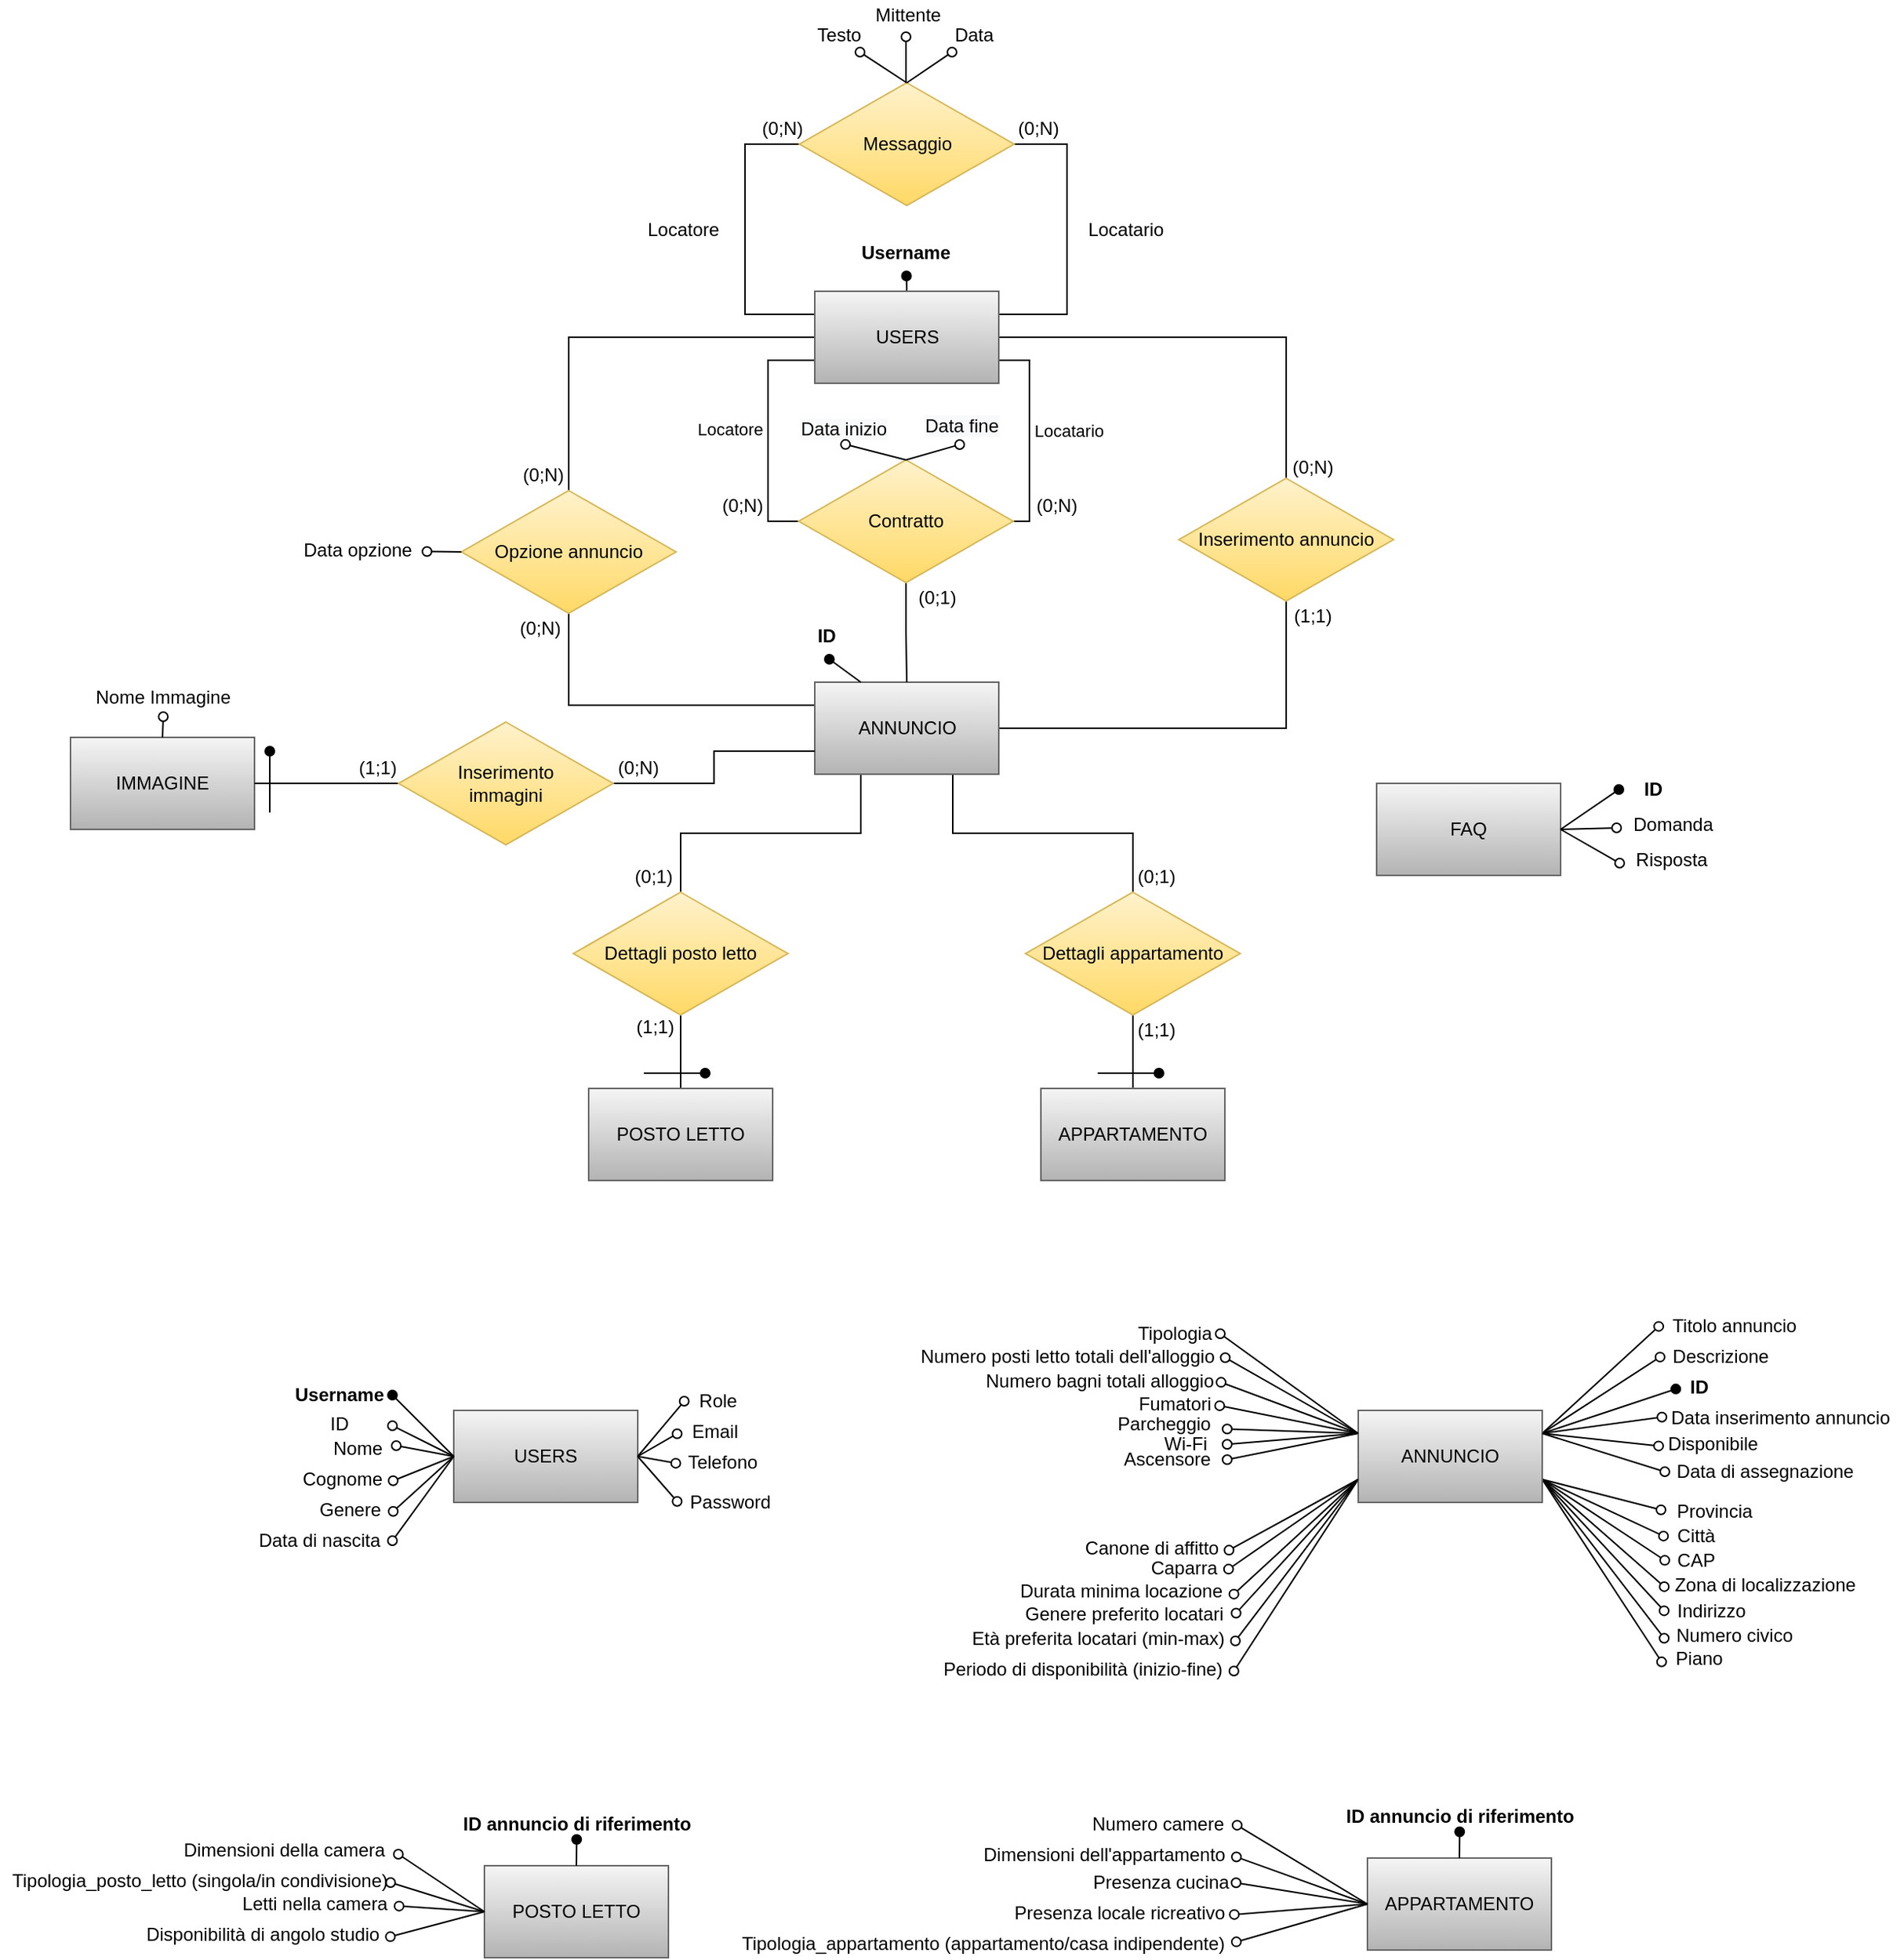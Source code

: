 <mxfile version="18.1.3" type="device"><diagram id="O3zKpDQ2nNEQrpeJruWH" name="Pagina-1"><mxGraphModel dx="5020" dy="1087" grid="1" gridSize="10" guides="1" tooltips="1" connect="1" arrows="1" fold="1" page="1" pageScale="1" pageWidth="3300" pageHeight="4681" math="0" shadow="0"><root><mxCell id="0"/><mxCell id="1" parent="0"/><mxCell id="C7hE1TcIRQqq_KR0mx07-32" style="edgeStyle=orthogonalEdgeStyle;rounded=0;orthogonalLoop=1;jettySize=auto;html=1;entryX=0.5;entryY=0;entryDx=0;entryDy=0;endArrow=none;endFill=0;exitX=0;exitY=0.5;exitDx=0;exitDy=0;" parent="1" source="gT-5u3_eLqpOGsdre49_-2" target="C7hE1TcIRQqq_KR0mx07-29" edge="1"><mxGeometry relative="1" as="geometry"><mxPoint x="-1300" y="654" as="sourcePoint"/></mxGeometry></mxCell><mxCell id="C7hE1TcIRQqq_KR0mx07-3" value="" style="endArrow=oval;html=1;rounded=0;exitX=0.5;exitY=0;exitDx=0;exitDy=0;endFill=1;" parent="1" source="gT-5u3_eLqpOGsdre49_-2" target="C7hE1TcIRQqq_KR0mx07-4" edge="1"><mxGeometry width="50" height="50" relative="1" as="geometry"><mxPoint x="-975" y="439" as="sourcePoint"/><mxPoint x="-1005" y="435" as="targetPoint"/></mxGeometry></mxCell><mxCell id="C7hE1TcIRQqq_KR0mx07-4" value="Username" style="text;html=1;strokeColor=none;fillColor=none;align=center;verticalAlign=middle;whiteSpace=wrap;rounded=0;fontStyle=1" parent="1" vertex="1"><mxGeometry x="-1075" y="420" width="60" height="30" as="geometry"/></mxCell><mxCell id="0qXozeDiy7yDxmNitYIF-8" value="" style="edgeStyle=orthogonalEdgeStyle;rounded=0;orthogonalLoop=1;jettySize=auto;html=1;endArrow=none;endFill=0;" parent="1" source="C7hE1TcIRQqq_KR0mx07-8" target="0qXozeDiy7yDxmNitYIF-3" edge="1"><mxGeometry relative="1" as="geometry"/></mxCell><mxCell id="C7hE1TcIRQqq_KR0mx07-8" value="APPARTAMENTO" style="rounded=0;whiteSpace=wrap;html=1;fillColor=#f5f5f5;gradientColor=#b3b3b3;strokeColor=#666666;" parent="1" vertex="1"><mxGeometry x="-957" y="980" width="120" height="60" as="geometry"/></mxCell><mxCell id="C7hE1TcIRQqq_KR0mx07-41" style="edgeStyle=orthogonalEdgeStyle;rounded=0;orthogonalLoop=1;jettySize=auto;html=1;entryX=0.5;entryY=1;entryDx=0;entryDy=0;endArrow=none;endFill=0;" parent="1" source="C7hE1TcIRQqq_KR0mx07-9" target="C7hE1TcIRQqq_KR0mx07-39" edge="1"><mxGeometry relative="1" as="geometry"/></mxCell><mxCell id="C7hE1TcIRQqq_KR0mx07-56" style="edgeStyle=orthogonalEdgeStyle;rounded=0;orthogonalLoop=1;jettySize=auto;html=1;entryX=0.5;entryY=1;entryDx=0;entryDy=0;endArrow=none;endFill=0;exitX=0;exitY=0.25;exitDx=0;exitDy=0;" parent="1" source="C7hE1TcIRQqq_KR0mx07-9" target="C7hE1TcIRQqq_KR0mx07-29" edge="1"><mxGeometry relative="1" as="geometry"><Array as="points"><mxPoint x="-1265" y="730"/></Array></mxGeometry></mxCell><mxCell id="0qXozeDiy7yDxmNitYIF-5" style="edgeStyle=orthogonalEdgeStyle;rounded=0;orthogonalLoop=1;jettySize=auto;html=1;exitX=0.25;exitY=1;exitDx=0;exitDy=0;endArrow=none;endFill=0;" parent="1" source="C7hE1TcIRQqq_KR0mx07-9" target="0qXozeDiy7yDxmNitYIF-4" edge="1"><mxGeometry relative="1" as="geometry"/></mxCell><mxCell id="0qXozeDiy7yDxmNitYIF-6" style="edgeStyle=orthogonalEdgeStyle;rounded=0;orthogonalLoop=1;jettySize=auto;html=1;exitX=0.75;exitY=1;exitDx=0;exitDy=0;entryX=0.5;entryY=0;entryDx=0;entryDy=0;endArrow=none;endFill=0;" parent="1" source="C7hE1TcIRQqq_KR0mx07-9" target="0qXozeDiy7yDxmNitYIF-3" edge="1"><mxGeometry relative="1" as="geometry"/></mxCell><mxCell id="C7hE1TcIRQqq_KR0mx07-9" value="ANNUNCIO" style="rounded=0;whiteSpace=wrap;html=1;fillColor=#f5f5f5;gradientColor=#b3b3b3;strokeColor=#666666;" parent="1" vertex="1"><mxGeometry x="-1104.5" y="715" width="120" height="60" as="geometry"/></mxCell><mxCell id="C7hE1TcIRQqq_KR0mx07-11" value="FAQ" style="rounded=0;whiteSpace=wrap;html=1;fillColor=#f5f5f5;gradientColor=#b3b3b3;strokeColor=#666666;" parent="1" vertex="1"><mxGeometry x="-738" y="781" width="120" height="60" as="geometry"/></mxCell><mxCell id="C7hE1TcIRQqq_KR0mx07-29" value="Opzione annuncio" style="rhombus;whiteSpace=wrap;html=1;fillColor=#fff2cc;gradientColor=#ffd966;strokeColor=#d6b656;" parent="1" vertex="1"><mxGeometry x="-1335" y="590" width="140" height="80" as="geometry"/></mxCell><mxCell id="C7hE1TcIRQqq_KR0mx07-42" style="edgeStyle=orthogonalEdgeStyle;rounded=0;orthogonalLoop=1;jettySize=auto;html=1;entryX=1;entryY=0.5;entryDx=0;entryDy=0;endArrow=none;endFill=0;exitX=0.5;exitY=0;exitDx=0;exitDy=0;" parent="1" source="C7hE1TcIRQqq_KR0mx07-39" target="gT-5u3_eLqpOGsdre49_-2" edge="1"><mxGeometry relative="1" as="geometry"><Array as="points"><mxPoint x="-797" y="490"/></Array><mxPoint x="-740" y="654" as="targetPoint"/></mxGeometry></mxCell><mxCell id="C7hE1TcIRQqq_KR0mx07-39" value="Inserimento annuncio" style="rhombus;whiteSpace=wrap;html=1;fillColor=#fff2cc;gradientColor=#ffd966;strokeColor=#d6b656;" parent="1" vertex="1"><mxGeometry x="-867" y="582" width="140" height="80" as="geometry"/></mxCell><mxCell id="C7hE1TcIRQqq_KR0mx07-54" value="(0;N)" style="text;html=1;align=center;verticalAlign=middle;resizable=0;points=[];autosize=1;strokeColor=none;fillColor=none;" parent="1" vertex="1"><mxGeometry x="-1302" y="570" width="40" height="20" as="geometry"/></mxCell><mxCell id="C7hE1TcIRQqq_KR0mx07-59" value="(0;N)" style="text;html=1;align=center;verticalAlign=middle;resizable=0;points=[];autosize=1;strokeColor=none;fillColor=none;" parent="1" vertex="1"><mxGeometry x="-1304" y="670" width="40" height="20" as="geometry"/></mxCell><mxCell id="C7hE1TcIRQqq_KR0mx07-61" value="(1;1)" style="text;html=1;align=center;verticalAlign=middle;resizable=0;points=[];autosize=1;strokeColor=none;fillColor=none;" parent="1" vertex="1"><mxGeometry x="-800" y="662" width="40" height="20" as="geometry"/></mxCell><mxCell id="C7hE1TcIRQqq_KR0mx07-62" value="(0;N)" style="text;html=1;align=center;verticalAlign=middle;resizable=0;points=[];autosize=1;strokeColor=none;fillColor=none;" parent="1" vertex="1"><mxGeometry x="-800" y="565" width="40" height="20" as="geometry"/></mxCell><mxCell id="C7hE1TcIRQqq_KR0mx07-64" value="USERS" style="rounded=0;whiteSpace=wrap;html=1;fillColor=#f5f5f5;gradientColor=#b3b3b3;strokeColor=#666666;" parent="1" vertex="1"><mxGeometry x="-1340" y="1190" width="120" height="60" as="geometry"/></mxCell><mxCell id="C7hE1TcIRQqq_KR0mx07-65" value="Username" style="text;html=1;align=center;verticalAlign=middle;resizable=0;points=[];autosize=1;strokeColor=none;fillColor=none;fontStyle=1" parent="1" vertex="1"><mxGeometry x="-1450.5" y="1170" width="70" height="20" as="geometry"/></mxCell><mxCell id="C7hE1TcIRQqq_KR0mx07-66" value="Nome" style="text;html=1;align=center;verticalAlign=middle;resizable=0;points=[];autosize=1;strokeColor=none;fillColor=none;" parent="1" vertex="1"><mxGeometry x="-1428" y="1205" width="50" height="20" as="geometry"/></mxCell><mxCell id="C7hE1TcIRQqq_KR0mx07-67" value="Cognome" style="text;html=1;align=center;verticalAlign=middle;resizable=0;points=[];autosize=1;strokeColor=none;fillColor=none;" parent="1" vertex="1"><mxGeometry x="-1448" y="1225" width="70" height="20" as="geometry"/></mxCell><mxCell id="C7hE1TcIRQqq_KR0mx07-68" value="Data di nascita" style="text;html=1;align=center;verticalAlign=middle;resizable=0;points=[];autosize=1;strokeColor=none;fillColor=none;" parent="1" vertex="1"><mxGeometry x="-1478" y="1265" width="100" height="20" as="geometry"/></mxCell><mxCell id="C7hE1TcIRQqq_KR0mx07-69" value="Genere" style="text;html=1;align=center;verticalAlign=middle;resizable=0;points=[];autosize=1;strokeColor=none;fillColor=none;" parent="1" vertex="1"><mxGeometry x="-1438" y="1245" width="60" height="20" as="geometry"/></mxCell><mxCell id="C7hE1TcIRQqq_KR0mx07-70" value="Email" style="text;html=1;align=center;verticalAlign=middle;resizable=0;points=[];autosize=1;strokeColor=none;fillColor=none;" parent="1" vertex="1"><mxGeometry x="-1195" y="1194" width="50" height="20" as="geometry"/></mxCell><mxCell id="C7hE1TcIRQqq_KR0mx07-71" value="Telefono" style="text;html=1;align=center;verticalAlign=middle;resizable=0;points=[];autosize=1;strokeColor=none;fillColor=none;" parent="1" vertex="1"><mxGeometry x="-1195" y="1214" width="60" height="20" as="geometry"/></mxCell><mxCell id="C7hE1TcIRQqq_KR0mx07-80" value="POSTO LETTO" style="rounded=0;whiteSpace=wrap;html=1;fillColor=#f5f5f5;gradientColor=#b3b3b3;strokeColor=#666666;" parent="1" vertex="1"><mxGeometry x="-1320" y="1487" width="120" height="60" as="geometry"/></mxCell><mxCell id="C7hE1TcIRQqq_KR0mx07-85" value="Tipologia_posto_letto&amp;nbsp;(singola/in condivisione)" style="text;html=1;align=center;verticalAlign=middle;resizable=0;points=[];autosize=1;strokeColor=none;fillColor=none;" parent="1" vertex="1"><mxGeometry x="-1636" y="1487" width="260" height="20" as="geometry"/></mxCell><mxCell id="C7hE1TcIRQqq_KR0mx07-106" value="Dimensioni della camera" style="text;html=1;align=center;verticalAlign=middle;resizable=0;points=[];autosize=1;strokeColor=none;fillColor=none;" parent="1" vertex="1"><mxGeometry x="-1526" y="1467" width="150" height="20" as="geometry"/></mxCell><mxCell id="C7hE1TcIRQqq_KR0mx07-107" value="Numero posti letto totali dell'alloggio" style="text;html=1;align=center;verticalAlign=middle;resizable=0;points=[];autosize=1;strokeColor=none;fillColor=none;" parent="1" vertex="1"><mxGeometry x="-1045.5" y="1144.5" width="210" height="20" as="geometry"/></mxCell><mxCell id="C7hE1TcIRQqq_KR0mx07-108" value="Letti nella camera" style="text;html=1;align=center;verticalAlign=middle;resizable=0;points=[];autosize=1;strokeColor=none;fillColor=none;" parent="1" vertex="1"><mxGeometry x="-1486" y="1502" width="110" height="20" as="geometry"/></mxCell><mxCell id="C7hE1TcIRQqq_KR0mx07-109" value="Disponibilità di angolo studio" style="text;html=1;align=center;verticalAlign=middle;resizable=0;points=[];autosize=1;strokeColor=none;fillColor=none;" parent="1" vertex="1"><mxGeometry x="-1550.5" y="1522" width="170" height="20" as="geometry"/></mxCell><mxCell id="C7hE1TcIRQqq_KR0mx07-112" value="APPARTAMENTO" style="rounded=0;whiteSpace=wrap;html=1;fillColor=#f5f5f5;gradientColor=#b3b3b3;strokeColor=#666666;" parent="1" vertex="1"><mxGeometry x="-744" y="1482" width="120" height="60" as="geometry"/></mxCell><mxCell id="C7hE1TcIRQqq_KR0mx07-113" value="Descrizione" style="text;html=1;align=center;verticalAlign=middle;resizable=0;points=[];autosize=1;strokeColor=none;fillColor=none;" parent="1" vertex="1"><mxGeometry x="-554" y="1144.5" width="80" height="20" as="geometry"/></mxCell><mxCell id="C7hE1TcIRQqq_KR0mx07-114" value="Titolo annuncio" style="text;html=1;align=center;verticalAlign=middle;resizable=0;points=[];autosize=1;strokeColor=none;fillColor=none;" parent="1" vertex="1"><mxGeometry x="-555" y="1124.5" width="100" height="20" as="geometry"/></mxCell><mxCell id="C7hE1TcIRQqq_KR0mx07-115" value="&lt;b&gt;ID&lt;/b&gt;" style="text;html=1;align=center;verticalAlign=middle;resizable=0;points=[];autosize=1;strokeColor=none;fillColor=none;" parent="1" vertex="1"><mxGeometry x="-543" y="1164.5" width="30" height="20" as="geometry"/></mxCell><mxCell id="C7hE1TcIRQqq_KR0mx07-118" value="Canone di affitto" style="text;html=1;align=center;verticalAlign=middle;resizable=0;points=[];autosize=1;strokeColor=none;fillColor=none;" parent="1" vertex="1"><mxGeometry x="-935.5" y="1270" width="100" height="20" as="geometry"/></mxCell><mxCell id="C7hE1TcIRQqq_KR0mx07-119" value="Periodo di disponibilità (inizio-fine)" style="text;html=1;align=center;verticalAlign=middle;resizable=0;points=[];autosize=1;strokeColor=none;fillColor=none;" parent="1" vertex="1"><mxGeometry x="-1030.5" y="1349" width="200" height="20" as="geometry"/></mxCell><mxCell id="C7hE1TcIRQqq_KR0mx07-120" value="Durata minima locazione" style="text;html=1;align=center;verticalAlign=middle;resizable=0;points=[];autosize=1;strokeColor=none;fillColor=none;" parent="1" vertex="1"><mxGeometry x="-980.5" y="1298" width="150" height="20" as="geometry"/></mxCell><mxCell id="C7hE1TcIRQqq_KR0mx07-121" value="Genere preferito locatari" style="text;html=1;align=center;verticalAlign=middle;resizable=0;points=[];autosize=1;strokeColor=none;fillColor=none;" parent="1" vertex="1"><mxGeometry x="-978.5" y="1313" width="150" height="20" as="geometry"/></mxCell><mxCell id="C7hE1TcIRQqq_KR0mx07-122" value="Età preferita locatari (min-max)" style="text;html=1;align=center;verticalAlign=middle;resizable=0;points=[];autosize=1;strokeColor=none;fillColor=none;" parent="1" vertex="1"><mxGeometry x="-1010.5" y="1329" width="180" height="20" as="geometry"/></mxCell><mxCell id="C7hE1TcIRQqq_KR0mx07-123" value="Fumatori" style="text;html=1;align=center;verticalAlign=middle;resizable=0;points=[];autosize=1;strokeColor=none;fillColor=none;" parent="1" vertex="1"><mxGeometry x="-900.5" y="1176.09" width="60" height="20" as="geometry"/></mxCell><mxCell id="C7hE1TcIRQqq_KR0mx07-125" value="Numero camere" style="text;html=1;align=center;verticalAlign=middle;resizable=0;points=[];autosize=1;strokeColor=none;fillColor=none;" parent="1" vertex="1"><mxGeometry x="-931" y="1450" width="100" height="20" as="geometry"/></mxCell><mxCell id="C7hE1TcIRQqq_KR0mx07-126" value="Piano" style="text;html=1;align=center;verticalAlign=middle;resizable=0;points=[];autosize=1;strokeColor=none;fillColor=none;" parent="1" vertex="1"><mxGeometry x="-553" y="1342" width="50" height="20" as="geometry"/></mxCell><mxCell id="C7hE1TcIRQqq_KR0mx07-127" value="Numero bagni totali alloggio" style="text;html=1;align=center;verticalAlign=middle;resizable=0;points=[];autosize=1;strokeColor=none;fillColor=none;" parent="1" vertex="1"><mxGeometry x="-999" y="1160.5" width="160" height="20" as="geometry"/></mxCell><mxCell id="C7hE1TcIRQqq_KR0mx07-128" value="Ascensore" style="text;html=1;align=center;verticalAlign=middle;resizable=0;points=[];autosize=1;strokeColor=none;fillColor=none;" parent="1" vertex="1"><mxGeometry x="-910.5" y="1211.91" width="70" height="20" as="geometry"/></mxCell><mxCell id="C7hE1TcIRQqq_KR0mx07-129" value="Data inserimento annuncio" style="text;html=1;align=center;verticalAlign=middle;resizable=0;points=[];autosize=1;strokeColor=none;fillColor=none;" parent="1" vertex="1"><mxGeometry x="-555" y="1184.5" width="160" height="20" as="geometry"/></mxCell><mxCell id="C7hE1TcIRQqq_KR0mx07-130" value="Dimensioni dell'appartamento" style="text;html=1;align=center;verticalAlign=middle;resizable=0;points=[];autosize=1;strokeColor=none;fillColor=none;" parent="1" vertex="1"><mxGeometry x="-1001" y="1470" width="170" height="20" as="geometry"/></mxCell><mxCell id="C7hE1TcIRQqq_KR0mx07-131" value="Wi-Fi" style="text;html=1;align=center;verticalAlign=middle;resizable=0;points=[];autosize=1;strokeColor=none;fillColor=none;" parent="1" vertex="1"><mxGeometry x="-883.5" y="1202.09" width="40" height="20" as="geometry"/></mxCell><mxCell id="C7hE1TcIRQqq_KR0mx07-132" value="Presenza cucina" style="text;html=1;align=center;verticalAlign=middle;resizable=0;points=[];autosize=1;strokeColor=none;fillColor=none;" parent="1" vertex="1"><mxGeometry x="-929" y="1487.5" width="100" height="20" as="geometry"/></mxCell><mxCell id="C7hE1TcIRQqq_KR0mx07-133" value="Presenza locale ricreativo" style="text;html=1;align=center;verticalAlign=middle;resizable=0;points=[];autosize=1;strokeColor=none;fillColor=none;" parent="1" vertex="1"><mxGeometry x="-981" y="1507.5" width="150" height="20" as="geometry"/></mxCell><mxCell id="C7hE1TcIRQqq_KR0mx07-134" value="Zona di localizzazione" style="text;html=1;align=center;verticalAlign=middle;resizable=0;points=[];autosize=1;strokeColor=none;fillColor=none;" parent="1" vertex="1"><mxGeometry x="-550" y="1294" width="130" height="20" as="geometry"/></mxCell><mxCell id="C7hE1TcIRQqq_KR0mx07-135" value="Città" style="text;html=1;align=center;verticalAlign=middle;resizable=0;points=[];autosize=1;strokeColor=none;fillColor=none;" parent="1" vertex="1"><mxGeometry x="-550" y="1262" width="40" height="20" as="geometry"/></mxCell><mxCell id="C7hE1TcIRQqq_KR0mx07-136" value="CAP" style="text;html=1;align=center;verticalAlign=middle;resizable=0;points=[];autosize=1;strokeColor=none;fillColor=none;" parent="1" vertex="1"><mxGeometry x="-550" y="1278" width="40" height="20" as="geometry"/></mxCell><mxCell id="C7hE1TcIRQqq_KR0mx07-137" value="Provincia" style="text;html=1;align=center;verticalAlign=middle;resizable=0;points=[];autosize=1;strokeColor=none;fillColor=none;" parent="1" vertex="1"><mxGeometry x="-553" y="1246" width="70" height="20" as="geometry"/></mxCell><mxCell id="C7hE1TcIRQqq_KR0mx07-138" value="Indirizzo" style="text;html=1;align=center;verticalAlign=middle;resizable=0;points=[];autosize=1;strokeColor=none;fillColor=none;" parent="1" vertex="1"><mxGeometry x="-550" y="1311" width="60" height="20" as="geometry"/></mxCell><mxCell id="C7hE1TcIRQqq_KR0mx07-139" value="Numero civico" style="text;html=1;align=center;verticalAlign=middle;resizable=0;points=[];autosize=1;strokeColor=none;fillColor=none;" parent="1" vertex="1"><mxGeometry x="-550" y="1327" width="90" height="20" as="geometry"/></mxCell><mxCell id="C7hE1TcIRQqq_KR0mx07-140" value="" style="endArrow=oval;html=1;rounded=0;exitX=1;exitY=0.5;exitDx=0;exitDy=0;endFill=0;entryX=-0.058;entryY=0.6;entryDx=0;entryDy=0;entryPerimeter=0;" parent="1" source="C7hE1TcIRQqq_KR0mx07-11" target="C7hE1TcIRQqq_KR0mx07-141" edge="1"><mxGeometry width="50" height="50" relative="1" as="geometry"><mxPoint x="-358" y="605" as="sourcePoint"/><mxPoint x="-578" y="821" as="targetPoint"/></mxGeometry></mxCell><mxCell id="C7hE1TcIRQqq_KR0mx07-141" value="Risposta" style="text;html=1;align=center;verticalAlign=middle;resizable=0;points=[];autosize=1;strokeColor=none;fillColor=none;" parent="1" vertex="1"><mxGeometry x="-576" y="821" width="60" height="20" as="geometry"/></mxCell><mxCell id="C7hE1TcIRQqq_KR0mx07-143" value="Domanda" style="text;html=1;align=center;verticalAlign=middle;resizable=0;points=[];autosize=1;strokeColor=none;fillColor=none;fontStyle=0" parent="1" vertex="1"><mxGeometry x="-580" y="798" width="70" height="20" as="geometry"/></mxCell><mxCell id="C7hE1TcIRQqq_KR0mx07-144" value="Tipologia_appartamento (appartamento/casa indipendente)" style="text;html=1;align=center;verticalAlign=middle;resizable=0;points=[];autosize=1;strokeColor=none;fillColor=none;" parent="1" vertex="1"><mxGeometry x="-1160.5" y="1527.5" width="330" height="20" as="geometry"/></mxCell><mxCell id="C7hE1TcIRQqq_KR0mx07-146" value="Disponibile" style="text;html=1;align=center;verticalAlign=middle;resizable=0;points=[];autosize=1;strokeColor=none;fillColor=none;" parent="1" vertex="1"><mxGeometry x="-554" y="1201.5" width="70" height="20" as="geometry"/></mxCell><mxCell id="C7hE1TcIRQqq_KR0mx07-147" value="" style="endArrow=oval;html=1;rounded=0;exitX=0;exitY=0.5;exitDx=0;exitDy=0;endFill=0;entryX=1.01;entryY=0.4;entryDx=0;entryDy=0;entryPerimeter=0;" parent="1" source="C7hE1TcIRQqq_KR0mx07-64" target="C7hE1TcIRQqq_KR0mx07-66" edge="1"><mxGeometry width="50" height="50" relative="1" as="geometry"><mxPoint x="-1540" y="820" as="sourcePoint"/><mxPoint x="-1380" y="1200" as="targetPoint"/></mxGeometry></mxCell><mxCell id="C7hE1TcIRQqq_KR0mx07-150" value="" style="endArrow=oval;html=1;rounded=0;exitX=0;exitY=0.5;exitDx=0;exitDy=0;endFill=0;entryX=0.978;entryY=0.543;entryDx=0;entryDy=0;entryPerimeter=0;" parent="1" source="C7hE1TcIRQqq_KR0mx07-64" target="C7hE1TcIRQqq_KR0mx07-67" edge="1"><mxGeometry width="50" height="50" relative="1" as="geometry"><mxPoint x="-1330" y="1230.0" as="sourcePoint"/><mxPoint x="-1370" y="1210.0" as="targetPoint"/></mxGeometry></mxCell><mxCell id="C7hE1TcIRQqq_KR0mx07-152" value="" style="endArrow=oval;html=1;rounded=0;exitX=0;exitY=0.5;exitDx=0;exitDy=0;endFill=0;entryX=0.975;entryY=0.543;entryDx=0;entryDy=0;entryPerimeter=0;" parent="1" source="C7hE1TcIRQqq_KR0mx07-64" target="C7hE1TcIRQqq_KR0mx07-69" edge="1"><mxGeometry width="50" height="50" relative="1" as="geometry"><mxPoint x="-1330" y="1230.0" as="sourcePoint"/><mxPoint x="-1369.54" y="1230.86" as="targetPoint"/></mxGeometry></mxCell><mxCell id="C7hE1TcIRQqq_KR0mx07-153" value="" style="endArrow=oval;html=1;rounded=0;endFill=0;entryX=0.98;entryY=0.5;entryDx=0;entryDy=0;entryPerimeter=0;" parent="1" target="C7hE1TcIRQqq_KR0mx07-68" edge="1"><mxGeometry width="50" height="50" relative="1" as="geometry"><mxPoint x="-1340" y="1220" as="sourcePoint"/><mxPoint x="-1369.5" y="1250.86" as="targetPoint"/></mxGeometry></mxCell><mxCell id="C7hE1TcIRQqq_KR0mx07-154" value="" style="endArrow=oval;html=1;rounded=0;exitX=1;exitY=0.5;exitDx=0;exitDy=0;endFill=0;entryX=0.014;entryY=0.561;entryDx=0;entryDy=0;entryPerimeter=0;" parent="1" source="C7hE1TcIRQqq_KR0mx07-64" target="C7hE1TcIRQqq_KR0mx07-70" edge="1"><mxGeometry width="50" height="50" relative="1" as="geometry"><mxPoint x="-1330" y="1230.0" as="sourcePoint"/><mxPoint x="-1370" y="1210.0" as="targetPoint"/></mxGeometry></mxCell><mxCell id="C7hE1TcIRQqq_KR0mx07-155" value="" style="endArrow=oval;html=1;rounded=0;exitX=1;exitY=0.5;exitDx=0;exitDy=0;endFill=0;entryX=-0.003;entryY=0.522;entryDx=0;entryDy=0;entryPerimeter=0;" parent="1" source="C7hE1TcIRQqq_KR0mx07-64" target="C7hE1TcIRQqq_KR0mx07-71" edge="1"><mxGeometry width="50" height="50" relative="1" as="geometry"><mxPoint x="-1210" y="1230.0" as="sourcePoint"/><mxPoint x="-1184.3" y="1215.22" as="targetPoint"/></mxGeometry></mxCell><mxCell id="C7hE1TcIRQqq_KR0mx07-162" value="" style="endArrow=oval;html=1;rounded=0;exitX=0;exitY=0.5;exitDx=0;exitDy=0;endFill=1;" parent="1" source="C7hE1TcIRQqq_KR0mx07-64" edge="1"><mxGeometry width="50" height="50" relative="1" as="geometry"><mxPoint x="-1222" y="850" as="sourcePoint"/><mxPoint x="-1380" y="1180" as="targetPoint"/></mxGeometry></mxCell><mxCell id="C7hE1TcIRQqq_KR0mx07-176" value="" style="endArrow=oval;html=1;rounded=0;endFill=0;exitX=0;exitY=0.5;exitDx=0;exitDy=0;entryX=0.995;entryY=0.565;entryDx=0;entryDy=0;entryPerimeter=0;" parent="1" source="C7hE1TcIRQqq_KR0mx07-80" target="C7hE1TcIRQqq_KR0mx07-109" edge="1"><mxGeometry width="50" height="50" relative="1" as="geometry"><mxPoint x="-1321.5" y="1557" as="sourcePoint"/><mxPoint x="-1371.66" y="1560.9" as="targetPoint"/></mxGeometry></mxCell><mxCell id="C7hE1TcIRQqq_KR0mx07-178" value="" style="endArrow=oval;html=1;rounded=0;endFill=0;exitX=0;exitY=0.25;exitDx=0;exitDy=0;entryX=0.994;entryY=0.556;entryDx=0;entryDy=0;entryPerimeter=0;" parent="1" source="0qXozeDiy7yDxmNitYIF-13" target="C7hE1TcIRQqq_KR0mx07-107" edge="1"><mxGeometry width="50" height="50" relative="1" as="geometry"><mxPoint x="-1330" y="1534" as="sourcePoint"/><mxPoint x="-1389.68" y="1492.72" as="targetPoint"/></mxGeometry></mxCell><mxCell id="C7hE1TcIRQqq_KR0mx07-179" value="" style="endArrow=oval;html=1;rounded=0;endFill=0;exitX=0;exitY=0.5;exitDx=0;exitDy=0;entryX=1.003;entryY=0.566;entryDx=0;entryDy=0;entryPerimeter=0;" parent="1" source="C7hE1TcIRQqq_KR0mx07-80" target="C7hE1TcIRQqq_KR0mx07-108" edge="1"><mxGeometry width="50" height="50" relative="1" as="geometry"><mxPoint x="-1310" y="1512" as="sourcePoint"/><mxPoint x="-1369.26" y="1453.12" as="targetPoint"/></mxGeometry></mxCell><mxCell id="C7hE1TcIRQqq_KR0mx07-180" value="" style="endArrow=oval;html=1;rounded=0;endFill=0;exitX=0;exitY=0.5;exitDx=0;exitDy=0;entryX=0.98;entryY=0.55;entryDx=0;entryDy=0;entryPerimeter=0;" parent="1" source="C7hE1TcIRQqq_KR0mx07-80" target="C7hE1TcIRQqq_KR0mx07-85" edge="1"><mxGeometry width="50" height="50" relative="1" as="geometry"><mxPoint x="-1310" y="1512" as="sourcePoint"/><mxPoint x="-1370.67" y="1434.32" as="targetPoint"/></mxGeometry></mxCell><mxCell id="C7hE1TcIRQqq_KR0mx07-181" value="" style="endArrow=oval;html=1;rounded=0;endFill=0;exitX=0;exitY=0.5;exitDx=0;exitDy=0;entryX=0.999;entryY=0.624;entryDx=0;entryDy=0;entryPerimeter=0;" parent="1" source="C7hE1TcIRQqq_KR0mx07-80" target="C7hE1TcIRQqq_KR0mx07-106" edge="1"><mxGeometry width="50" height="50" relative="1" as="geometry"><mxPoint x="-1310" y="1512" as="sourcePoint"/><mxPoint x="-1370" y="1418.0" as="targetPoint"/></mxGeometry></mxCell><mxCell id="C7hE1TcIRQqq_KR0mx07-183" value="Password" style="text;html=1;align=center;verticalAlign=middle;resizable=0;points=[];autosize=1;strokeColor=none;fillColor=none;" parent="1" vertex="1"><mxGeometry x="-1195" y="1240" width="70" height="20" as="geometry"/></mxCell><mxCell id="C7hE1TcIRQqq_KR0mx07-184" value="" style="endArrow=oval;html=1;rounded=0;endFill=0;entryX=0.01;entryY=0.47;entryDx=0;entryDy=0;entryPerimeter=0;" parent="1" target="C7hE1TcIRQqq_KR0mx07-183" edge="1"><mxGeometry width="50" height="50" relative="1" as="geometry"><mxPoint x="-1220" y="1220" as="sourcePoint"/><mxPoint x="-1185.18" y="1240.44" as="targetPoint"/></mxGeometry></mxCell><mxCell id="C7hE1TcIRQqq_KR0mx07-198" value="" style="endArrow=oval;html=1;rounded=0;endFill=0;exitX=0;exitY=0.75;exitDx=0;exitDy=0;entryX=0.997;entryY=0.55;entryDx=0;entryDy=0;entryPerimeter=0;" parent="1" source="0qXozeDiy7yDxmNitYIF-13" target="C7hE1TcIRQqq_KR0mx07-119" edge="1"><mxGeometry width="50" height="50" relative="1" as="geometry"><mxPoint x="-763.5" y="1234" as="sourcePoint"/><mxPoint x="-819.9" y="1340" as="targetPoint"/></mxGeometry></mxCell><mxCell id="C7hE1TcIRQqq_KR0mx07-199" value="" style="endArrow=oval;html=1;rounded=0;endFill=0;exitX=0;exitY=0.75;exitDx=0;exitDy=0;entryX=1.002;entryY=0.568;entryDx=0;entryDy=0;entryPerimeter=0;" parent="1" source="0qXozeDiy7yDxmNitYIF-13" target="C7hE1TcIRQqq_KR0mx07-122" edge="1"><mxGeometry width="50" height="50" relative="1" as="geometry"><mxPoint x="-763.5" y="1234" as="sourcePoint"/><mxPoint x="-828.5" y="1323" as="targetPoint"/></mxGeometry></mxCell><mxCell id="C7hE1TcIRQqq_KR0mx07-200" value="" style="endArrow=oval;html=1;rounded=0;endFill=0;exitX=0;exitY=0.75;exitDx=0;exitDy=0;entryX=0.992;entryY=0.464;entryDx=0;entryDy=0;entryPerimeter=0;" parent="1" source="0qXozeDiy7yDxmNitYIF-13" target="C7hE1TcIRQqq_KR0mx07-121" edge="1"><mxGeometry width="50" height="50" relative="1" as="geometry"><mxPoint x="-763.5" y="1234" as="sourcePoint"/><mxPoint x="-828.5" y="1313" as="targetPoint"/></mxGeometry></mxCell><mxCell id="C7hE1TcIRQqq_KR0mx07-201" value="" style="endArrow=oval;html=1;rounded=0;endFill=0;entryX=0.996;entryY=0.591;entryDx=0;entryDy=0;entryPerimeter=0;exitX=0;exitY=0.75;exitDx=0;exitDy=0;" parent="1" source="0qXozeDiy7yDxmNitYIF-13" target="C7hE1TcIRQqq_KR0mx07-120" edge="1"><mxGeometry width="50" height="50" relative="1" as="geometry"><mxPoint x="-750" y="1240" as="sourcePoint"/><mxPoint x="-821.7" y="1295.18" as="targetPoint"/></mxGeometry></mxCell><mxCell id="C7hE1TcIRQqq_KR0mx07-202" value="" style="endArrow=oval;html=1;rounded=0;endFill=0;exitX=0;exitY=0.75;exitDx=0;exitDy=0;entryX=1.012;entryY=0.559;entryDx=0;entryDy=0;entryPerimeter=0;" parent="1" source="0qXozeDiy7yDxmNitYIF-13" target="C7hE1TcIRQqq_KR0mx07-118" edge="1"><mxGeometry width="50" height="50" relative="1" as="geometry"><mxPoint x="-763.5" y="1234" as="sourcePoint"/><mxPoint x="-828.5" y="1283" as="targetPoint"/></mxGeometry></mxCell><mxCell id="C7hE1TcIRQqq_KR0mx07-203" value="" style="endArrow=oval;html=1;rounded=0;endFill=0;exitX=0;exitY=0.5;exitDx=0;exitDy=0;entryX=1.003;entryY=0.459;entryDx=0;entryDy=0;entryPerimeter=0;" parent="1" source="C7hE1TcIRQqq_KR0mx07-112" target="C7hE1TcIRQqq_KR0mx07-144" edge="1"><mxGeometry width="50" height="50" relative="1" as="geometry"><mxPoint x="-744" y="1497.18" as="sourcePoint"/><mxPoint x="-803.44" y="1535.4" as="targetPoint"/></mxGeometry></mxCell><mxCell id="C7hE1TcIRQqq_KR0mx07-204" value="" style="endArrow=oval;html=1;rounded=0;endFill=0;exitX=0;exitY=0.5;exitDx=0;exitDy=0;entryX=1.001;entryY=0.566;entryDx=0;entryDy=0;entryPerimeter=0;" parent="1" source="C7hE1TcIRQqq_KR0mx07-112" target="C7hE1TcIRQqq_KR0mx07-133" edge="1"><mxGeometry width="50" height="50" relative="1" as="geometry"><mxPoint x="-744" y="1497.18" as="sourcePoint"/><mxPoint x="-809" y="1523" as="targetPoint"/></mxGeometry></mxCell><mxCell id="C7hE1TcIRQqq_KR0mx07-205" value="" style="endArrow=oval;html=1;rounded=0;endFill=0;exitX=0;exitY=0.25;exitDx=0;exitDy=0;" parent="1" source="0qXozeDiy7yDxmNitYIF-13" edge="1"><mxGeometry width="50" height="50" relative="1" as="geometry"><mxPoint x="-770.5" y="1213.09" as="sourcePoint"/><mxPoint x="-835.5" y="1222.09" as="targetPoint"/></mxGeometry></mxCell><mxCell id="C7hE1TcIRQqq_KR0mx07-206" value="" style="endArrow=oval;html=1;rounded=0;endFill=0;exitX=0;exitY=0.25;exitDx=0;exitDy=0;" parent="1" source="0qXozeDiy7yDxmNitYIF-13" edge="1"><mxGeometry width="50" height="50" relative="1" as="geometry"><mxPoint x="-770.5" y="1213.09" as="sourcePoint"/><mxPoint x="-835.5" y="1212.09" as="targetPoint"/></mxGeometry></mxCell><mxCell id="C7hE1TcIRQqq_KR0mx07-207" value="" style="endArrow=oval;html=1;rounded=0;endFill=0;exitX=0;exitY=0.25;exitDx=0;exitDy=0;entryX=1.002;entryY=0.543;entryDx=0;entryDy=0;entryPerimeter=0;" parent="1" source="0qXozeDiy7yDxmNitYIF-13" target="C7hE1TcIRQqq_KR0mx07-123" edge="1"><mxGeometry width="50" height="50" relative="1" as="geometry"><mxPoint x="-770.5" y="1213.27" as="sourcePoint"/><mxPoint x="-835.5" y="1192.09" as="targetPoint"/></mxGeometry></mxCell><mxCell id="C7hE1TcIRQqq_KR0mx07-208" value="" style="endArrow=oval;html=1;rounded=0;endFill=0;exitX=0;exitY=0.5;exitDx=0;exitDy=0;entryX=0.993;entryY=0.533;entryDx=0;entryDy=0;entryPerimeter=0;" parent="1" source="C7hE1TcIRQqq_KR0mx07-112" target="C7hE1TcIRQqq_KR0mx07-132" edge="1"><mxGeometry width="50" height="50" relative="1" as="geometry"><mxPoint x="-757" y="1536.5" as="sourcePoint"/><mxPoint x="-891.7" y="1357.5" as="targetPoint"/></mxGeometry></mxCell><mxCell id="C7hE1TcIRQqq_KR0mx07-209" value="" style="endArrow=oval;html=1;rounded=0;endFill=0;exitX=0;exitY=0.25;exitDx=0;exitDy=0;entryX=0.997;entryY=0.559;entryDx=0;entryDy=0;entryPerimeter=0;" parent="1" source="0qXozeDiy7yDxmNitYIF-13" target="C7hE1TcIRQqq_KR0mx07-127" edge="1"><mxGeometry width="50" height="50" relative="1" as="geometry"><mxPoint x="-665" y="1541.18" as="sourcePoint"/><mxPoint x="-724.26" y="1482.3" as="targetPoint"/></mxGeometry></mxCell><mxCell id="C7hE1TcIRQqq_KR0mx07-211" value="" style="endArrow=oval;html=1;rounded=0;endFill=0;exitX=0;exitY=0.5;exitDx=0;exitDy=0;entryX=1.02;entryY=0.529;entryDx=0;entryDy=0;entryPerimeter=0;" parent="1" source="C7hE1TcIRQqq_KR0mx07-112" target="C7hE1TcIRQqq_KR0mx07-125" edge="1"><mxGeometry width="50" height="50" relative="1" as="geometry"><mxPoint x="-744" y="1497.18" as="sourcePoint"/><mxPoint x="-804" y="1403.18" as="targetPoint"/></mxGeometry></mxCell><mxCell id="C7hE1TcIRQqq_KR0mx07-212" value="" style="endArrow=oval;html=1;rounded=0;endFill=0;exitX=0;exitY=0.5;exitDx=0;exitDy=0;entryX=1.009;entryY=0.564;entryDx=0;entryDy=0;entryPerimeter=0;" parent="1" source="C7hE1TcIRQqq_KR0mx07-112" target="C7hE1TcIRQqq_KR0mx07-130" edge="1"><mxGeometry width="50" height="50" relative="1" as="geometry"><mxPoint x="-744" y="1497.18" as="sourcePoint"/><mxPoint x="-804.15" y="1388.66" as="targetPoint"/></mxGeometry></mxCell><mxCell id="C7hE1TcIRQqq_KR0mx07-214" value="" style="endArrow=oval;html=1;rounded=0;exitX=1;exitY=0.25;exitDx=0;exitDy=0;endFill=1;entryX=0.005;entryY=0.577;entryDx=0;entryDy=0;entryPerimeter=0;" parent="1" source="0qXozeDiy7yDxmNitYIF-13" target="C7hE1TcIRQqq_KR0mx07-115" edge="1"><mxGeometry width="50" height="50" relative="1" as="geometry"><mxPoint x="-611" y="1235.5" as="sourcePoint"/><mxPoint x="-560.96" y="1160.1" as="targetPoint"/></mxGeometry></mxCell><mxCell id="C7hE1TcIRQqq_KR0mx07-215" value="" style="endArrow=oval;html=1;rounded=0;exitX=1;exitY=0.25;exitDx=0;exitDy=0;endFill=0;entryX=0.01;entryY=0.535;entryDx=0;entryDy=0;entryPerimeter=0;" parent="1" source="0qXozeDiy7yDxmNitYIF-13" target="C7hE1TcIRQqq_KR0mx07-114" edge="1"><mxGeometry width="50" height="50" relative="1" as="geometry"><mxPoint x="-611" y="1235.5" as="sourcePoint"/><mxPoint x="-564.5" y="1124.5" as="targetPoint"/></mxGeometry></mxCell><mxCell id="C7hE1TcIRQqq_KR0mx07-216" value="" style="endArrow=oval;html=1;rounded=0;endFill=0;entryX=0.011;entryY=0.535;entryDx=0;entryDy=0;entryPerimeter=0;exitX=1;exitY=0.25;exitDx=0;exitDy=0;" parent="1" source="0qXozeDiy7yDxmNitYIF-13" target="C7hE1TcIRQqq_KR0mx07-113" edge="1"><mxGeometry width="50" height="50" relative="1" as="geometry"><mxPoint x="-630" y="1200" as="sourcePoint"/><mxPoint x="-560.96" y="1140.54" as="targetPoint"/></mxGeometry></mxCell><mxCell id="C7hE1TcIRQqq_KR0mx07-217" value="" style="endArrow=oval;html=1;rounded=0;exitX=1;exitY=0.25;exitDx=0;exitDy=0;endFill=0;entryX=-0.007;entryY=0.494;entryDx=0;entryDy=0;entryPerimeter=0;" parent="1" source="0qXozeDiy7yDxmNitYIF-13" edge="1"><mxGeometry width="50" height="50" relative="1" as="geometry"><mxPoint x="-611" y="1235.5" as="sourcePoint"/><mxPoint x="-551.91" y="1194.38" as="targetPoint"/></mxGeometry></mxCell><mxCell id="C7hE1TcIRQqq_KR0mx07-219" value="" style="endArrow=oval;html=1;rounded=0;exitX=1;exitY=0.75;exitDx=0;exitDy=0;endFill=0;entryX=0.007;entryY=0.444;entryDx=0;entryDy=0;entryPerimeter=0;" parent="1" source="0qXozeDiy7yDxmNitYIF-13" target="C7hE1TcIRQqq_KR0mx07-137" edge="1"><mxGeometry width="50" height="50" relative="1" as="geometry"><mxPoint x="-610" y="1255.0" as="sourcePoint"/><mxPoint x="-560.03" y="1230.04" as="targetPoint"/></mxGeometry></mxCell><mxCell id="C7hE1TcIRQqq_KR0mx07-220" value="" style="endArrow=oval;html=1;rounded=0;exitX=1;exitY=0.75;exitDx=0;exitDy=0;endFill=0;entryX=-0.022;entryY=0.498;entryDx=0;entryDy=0;entryPerimeter=0;" parent="1" source="0qXozeDiy7yDxmNitYIF-13" target="C7hE1TcIRQqq_KR0mx07-135" edge="1"><mxGeometry width="50" height="50" relative="1" as="geometry"><mxPoint x="-610" y="1255.0" as="sourcePoint"/><mxPoint x="-561.72" y="1248.92" as="targetPoint"/></mxGeometry></mxCell><mxCell id="C7hE1TcIRQqq_KR0mx07-221" value="" style="endArrow=oval;html=1;rounded=0;exitX=1;exitY=0.75;exitDx=0;exitDy=0;endFill=0;entryX=-0.001;entryY=0.49;entryDx=0;entryDy=0;entryPerimeter=0;" parent="1" source="0qXozeDiy7yDxmNitYIF-13" target="C7hE1TcIRQqq_KR0mx07-136" edge="1"><mxGeometry width="50" height="50" relative="1" as="geometry"><mxPoint x="-610" y="1255.0" as="sourcePoint"/><mxPoint x="-561.72" y="1265.28" as="targetPoint"/></mxGeometry></mxCell><mxCell id="C7hE1TcIRQqq_KR0mx07-222" value="" style="endArrow=oval;html=1;rounded=0;exitX=1;exitY=0.75;exitDx=0;exitDy=0;endFill=0;entryX=-0.003;entryY=0.548;entryDx=0;entryDy=0;entryPerimeter=0;" parent="1" source="0qXozeDiy7yDxmNitYIF-13" target="C7hE1TcIRQqq_KR0mx07-134" edge="1"><mxGeometry width="50" height="50" relative="1" as="geometry"><mxPoint x="-610" y="1255.0" as="sourcePoint"/><mxPoint x="-549.17" y="1287.2" as="targetPoint"/></mxGeometry></mxCell><mxCell id="C7hE1TcIRQqq_KR0mx07-223" value="" style="endArrow=oval;html=1;rounded=0;exitX=1;exitY=0.75;exitDx=0;exitDy=0;endFill=0;entryX=-0.008;entryY=0.485;entryDx=0;entryDy=0;entryPerimeter=0;" parent="1" source="0qXozeDiy7yDxmNitYIF-13" target="C7hE1TcIRQqq_KR0mx07-138" edge="1"><mxGeometry width="50" height="50" relative="1" as="geometry"><mxPoint x="-610" y="1255.0" as="sourcePoint"/><mxPoint x="-559.62" y="1299.84" as="targetPoint"/></mxGeometry></mxCell><mxCell id="C7hE1TcIRQqq_KR0mx07-224" value="" style="endArrow=oval;html=1;rounded=0;exitX=1;exitY=0.75;exitDx=0;exitDy=0;endFill=0;entryX=-0.005;entryY=0.581;entryDx=0;entryDy=0;entryPerimeter=0;" parent="1" source="0qXozeDiy7yDxmNitYIF-13" target="C7hE1TcIRQqq_KR0mx07-139" edge="1"><mxGeometry width="50" height="50" relative="1" as="geometry"><mxPoint x="-610" y="1255.0" as="sourcePoint"/><mxPoint x="-559.1" y="1315.94" as="targetPoint"/></mxGeometry></mxCell><mxCell id="C7hE1TcIRQqq_KR0mx07-225" value="" style="endArrow=oval;html=1;rounded=0;exitX=1;exitY=0.75;exitDx=0;exitDy=0;endFill=0;entryX=0.018;entryY=0.602;entryDx=0;entryDy=0;entryPerimeter=0;" parent="1" source="0qXozeDiy7yDxmNitYIF-13" target="C7hE1TcIRQqq_KR0mx07-126" edge="1"><mxGeometry width="50" height="50" relative="1" as="geometry"><mxPoint x="-610" y="1255.0" as="sourcePoint"/><mxPoint x="-560" y="1330.04" as="targetPoint"/></mxGeometry></mxCell><mxCell id="C7hE1TcIRQqq_KR0mx07-226" value="" style="endArrow=oval;html=1;rounded=0;exitX=1;exitY=0.25;exitDx=0;exitDy=0;endFill=0;entryX=-0.001;entryY=0.585;entryDx=0;entryDy=0;entryPerimeter=0;" parent="1" source="0qXozeDiy7yDxmNitYIF-13" target="C7hE1TcIRQqq_KR0mx07-146" edge="1"><mxGeometry width="50" height="50" relative="1" as="geometry"><mxPoint x="-610" y="1255.0" as="sourcePoint"/><mxPoint x="-559.37" y="1367.88" as="targetPoint"/></mxGeometry></mxCell><mxCell id="C7hE1TcIRQqq_KR0mx07-229" value="ID&amp;nbsp;" style="text;html=1;strokeColor=none;fillColor=none;align=center;verticalAlign=middle;whiteSpace=wrap;rounded=0;fontStyle=1" parent="1" vertex="1"><mxGeometry x="-1135" y="670" width="80" height="30" as="geometry"/></mxCell><mxCell id="C7hE1TcIRQqq_KR0mx07-230" value="" style="endArrow=oval;html=1;rounded=0;exitX=0.25;exitY=0;exitDx=0;exitDy=0;endFill=1;entryX=0.5;entryY=1;entryDx=0;entryDy=0;" parent="1" source="C7hE1TcIRQqq_KR0mx07-9" target="C7hE1TcIRQqq_KR0mx07-229" edge="1"><mxGeometry width="50" height="50" relative="1" as="geometry"><mxPoint x="-770" y="880" as="sourcePoint"/><mxPoint x="-750" y="880" as="targetPoint"/></mxGeometry></mxCell><mxCell id="NfyPmBd88ZcC2sg1bYUx-1" value="Parcheggio" style="text;html=1;align=center;verticalAlign=middle;resizable=0;points=[];autosize=1;strokeColor=none;fillColor=none;" parent="1" vertex="1"><mxGeometry x="-917.5" y="1189.09" width="80" height="20" as="geometry"/></mxCell><mxCell id="NfyPmBd88ZcC2sg1bYUx-2" value="" style="endArrow=oval;html=1;rounded=0;endFill=0;exitX=0;exitY=0.25;exitDx=0;exitDy=0;" parent="1" source="0qXozeDiy7yDxmNitYIF-13" edge="1"><mxGeometry width="50" height="50" relative="1" as="geometry"><mxPoint x="-770.5" y="1213.09" as="sourcePoint"/><mxPoint x="-835.5" y="1202.09" as="targetPoint"/></mxGeometry></mxCell><mxCell id="OVplGScndYINIynV8gTi-2" style="edgeStyle=orthogonalEdgeStyle;rounded=0;orthogonalLoop=1;jettySize=auto;html=1;entryX=1;entryY=0.25;entryDx=0;entryDy=0;endArrow=none;endFill=0;" parent="1" source="OVplGScndYINIynV8gTi-1" target="gT-5u3_eLqpOGsdre49_-2" edge="1"><mxGeometry relative="1" as="geometry"><mxPoint x="-845" y="403" as="targetPoint"/><Array as="points"><mxPoint x="-940" y="364"/><mxPoint x="-940" y="475"/></Array></mxGeometry></mxCell><mxCell id="OVplGScndYINIynV8gTi-3" style="edgeStyle=orthogonalEdgeStyle;rounded=0;orthogonalLoop=1;jettySize=auto;html=1;entryX=0;entryY=0.25;entryDx=0;entryDy=0;endArrow=none;endFill=0;" parent="1" source="OVplGScndYINIynV8gTi-1" target="gT-5u3_eLqpOGsdre49_-2" edge="1"><mxGeometry relative="1" as="geometry"><mxPoint x="-1255" y="403" as="targetPoint"/><Array as="points"><mxPoint x="-1150" y="364"/><mxPoint x="-1150" y="475"/></Array></mxGeometry></mxCell><mxCell id="OVplGScndYINIynV8gTi-1" value="Messaggio" style="rhombus;whiteSpace=wrap;html=1;fillColor=#fff2cc;gradientColor=#ffd966;strokeColor=#d6b656;" parent="1" vertex="1"><mxGeometry x="-1114.5" y="324" width="140" height="80" as="geometry"/></mxCell><mxCell id="OVplGScndYINIynV8gTi-4" value="" style="endArrow=oval;html=1;rounded=0;exitX=0.5;exitY=0;exitDx=0;exitDy=0;endFill=0;" parent="1" source="OVplGScndYINIynV8gTi-1" edge="1"><mxGeometry width="50" height="50" relative="1" as="geometry"><mxPoint x="-1263" y="640" as="sourcePoint"/><mxPoint x="-1075" y="304" as="targetPoint"/></mxGeometry></mxCell><mxCell id="OVplGScndYINIynV8gTi-5" value="Testo" style="text;html=1;align=center;verticalAlign=middle;resizable=0;points=[];autosize=1;strokeColor=none;fillColor=none;" parent="1" vertex="1"><mxGeometry x="-1109" y="283" width="40" height="20" as="geometry"/></mxCell><mxCell id="OVplGScndYINIynV8gTi-6" value="" style="endArrow=oval;html=1;rounded=0;exitX=0.5;exitY=0;exitDx=0;exitDy=0;endFill=0;" parent="1" source="OVplGScndYINIynV8gTi-1" edge="1"><mxGeometry width="50" height="50" relative="1" as="geometry"><mxPoint x="-1034.5" y="334" as="sourcePoint"/><mxPoint x="-1015" y="304" as="targetPoint"/></mxGeometry></mxCell><mxCell id="OVplGScndYINIynV8gTi-7" value="Data" style="text;html=1;align=center;verticalAlign=middle;resizable=0;points=[];autosize=1;strokeColor=none;fillColor=none;" parent="1" vertex="1"><mxGeometry x="-1021" y="283" width="40" height="20" as="geometry"/></mxCell><mxCell id="OVplGScndYINIynV8gTi-8" value="(0;N)" style="text;html=1;align=center;verticalAlign=middle;resizable=0;points=[];autosize=1;strokeColor=none;fillColor=none;" parent="1" vertex="1"><mxGeometry x="-1146" y="344" width="40" height="20" as="geometry"/></mxCell><mxCell id="OVplGScndYINIynV8gTi-9" value="(0;N)" style="text;html=1;align=center;verticalAlign=middle;resizable=0;points=[];autosize=1;strokeColor=none;fillColor=none;" parent="1" vertex="1"><mxGeometry x="-979.5" y="344" width="40" height="20" as="geometry"/></mxCell><mxCell id="6nBNIMHwvkh3Q5Q6z0MP-1" value="" style="endArrow=oval;html=1;rounded=0;exitX=1;exitY=0.5;exitDx=0;exitDy=0;endFill=0;entryX=-0.021;entryY=0.6;entryDx=0;entryDy=0;entryPerimeter=0;" parent="1" source="C7hE1TcIRQqq_KR0mx07-11" target="C7hE1TcIRQqq_KR0mx07-143" edge="1"><mxGeometry width="50" height="50" relative="1" as="geometry"><mxPoint x="-608" y="821" as="sourcePoint"/><mxPoint x="-580" y="805" as="targetPoint"/></mxGeometry></mxCell><mxCell id="6nBNIMHwvkh3Q5Q6z0MP-2" value="" style="endArrow=oval;html=1;rounded=0;exitX=1;exitY=0.5;exitDx=0;exitDy=0;endFill=1;" parent="1" source="C7hE1TcIRQqq_KR0mx07-11" edge="1"><mxGeometry width="50" height="50" relative="1" as="geometry"><mxPoint x="-710" y="609" as="sourcePoint"/><mxPoint x="-580" y="785" as="targetPoint"/></mxGeometry></mxCell><mxCell id="6nBNIMHwvkh3Q5Q6z0MP-3" value="ID" style="text;html=1;align=center;verticalAlign=middle;resizable=0;points=[];autosize=1;strokeColor=none;fillColor=none;fontStyle=1" parent="1" vertex="1"><mxGeometry x="-573" y="775" width="30" height="20" as="geometry"/></mxCell><mxCell id="idGftO41unT036kODvqV-1" value="" style="endArrow=oval;html=1;rounded=0;endFill=0;" parent="1" edge="1"><mxGeometry width="50" height="50" relative="1" as="geometry"><mxPoint x="-1045" y="324" as="sourcePoint"/><mxPoint x="-1045" y="294" as="targetPoint"/></mxGeometry></mxCell><mxCell id="idGftO41unT036kODvqV-2" value="Mittente" style="text;html=1;align=center;verticalAlign=middle;resizable=0;points=[];autosize=1;strokeColor=none;fillColor=none;" parent="1" vertex="1"><mxGeometry x="-1074.5" y="270" width="60" height="20" as="geometry"/></mxCell><mxCell id="cOMcQhGz0fwxtuYoxkqm-5" style="edgeStyle=orthogonalEdgeStyle;rounded=0;orthogonalLoop=1;jettySize=auto;html=1;exitX=1;exitY=0.75;exitDx=0;exitDy=0;entryX=1;entryY=0.5;entryDx=0;entryDy=0;endArrow=none;endFill=0;" edge="1" parent="1" source="gT-5u3_eLqpOGsdre49_-2" target="cOMcQhGz0fwxtuYoxkqm-2"><mxGeometry relative="1" as="geometry"/></mxCell><mxCell id="cOMcQhGz0fwxtuYoxkqm-12" value="Locatario" style="edgeLabel;html=1;align=center;verticalAlign=middle;resizable=0;points=[];" vertex="1" connectable="0" parent="cOMcQhGz0fwxtuYoxkqm-5"><mxGeometry x="0.083" relative="1" as="geometry"><mxPoint x="25" y="-8" as="offset"/></mxGeometry></mxCell><mxCell id="cOMcQhGz0fwxtuYoxkqm-6" style="edgeStyle=orthogonalEdgeStyle;rounded=0;orthogonalLoop=1;jettySize=auto;html=1;exitX=0;exitY=0.75;exitDx=0;exitDy=0;entryX=0;entryY=0.5;entryDx=0;entryDy=0;endArrow=none;endFill=0;" edge="1" parent="1" source="gT-5u3_eLqpOGsdre49_-2" target="cOMcQhGz0fwxtuYoxkqm-2"><mxGeometry relative="1" as="geometry"/></mxCell><mxCell id="cOMcQhGz0fwxtuYoxkqm-13" value="Locatore" style="edgeLabel;html=1;align=center;verticalAlign=middle;resizable=0;points=[];" vertex="1" connectable="0" parent="cOMcQhGz0fwxtuYoxkqm-6"><mxGeometry x="-0.004" y="1" relative="1" as="geometry"><mxPoint x="-26" y="-2" as="offset"/></mxGeometry></mxCell><mxCell id="gT-5u3_eLqpOGsdre49_-2" value="USERS" style="rounded=0;whiteSpace=wrap;html=1;fillColor=#f5f5f5;gradientColor=#b3b3b3;strokeColor=#666666;" parent="1" vertex="1"><mxGeometry x="-1104.5" y="460" width="120" height="60" as="geometry"/></mxCell><mxCell id="gT-5u3_eLqpOGsdre49_-3" value="Locatore&amp;nbsp;" style="text;html=1;align=center;verticalAlign=middle;resizable=0;points=[];autosize=1;strokeColor=none;fillColor=none;" parent="1" vertex="1"><mxGeometry x="-1224" y="410" width="70" height="20" as="geometry"/></mxCell><mxCell id="gT-5u3_eLqpOGsdre49_-4" value="Locatario" style="text;html=1;align=center;verticalAlign=middle;resizable=0;points=[];autosize=1;strokeColor=none;fillColor=none;" parent="1" vertex="1"><mxGeometry x="-937" y="410" width="70" height="20" as="geometry"/></mxCell><mxCell id="gT-5u3_eLqpOGsdre49_-5" value="Role" style="text;html=1;align=center;verticalAlign=middle;resizable=0;points=[];autosize=1;strokeColor=none;fillColor=none;" parent="1" vertex="1"><mxGeometry x="-1188" y="1174" width="40" height="20" as="geometry"/></mxCell><mxCell id="gT-5u3_eLqpOGsdre49_-6" value="" style="endArrow=oval;html=1;rounded=0;exitX=1;exitY=0.5;exitDx=0;exitDy=0;endFill=0;entryX=-0.042;entryY=0.5;entryDx=0;entryDy=0;entryPerimeter=0;" parent="1" source="C7hE1TcIRQqq_KR0mx07-64" target="gT-5u3_eLqpOGsdre49_-5" edge="1"><mxGeometry width="50" height="50" relative="1" as="geometry"><mxPoint x="-1210" y="1230" as="sourcePoint"/><mxPoint x="-1184.3" y="1215.22" as="targetPoint"/></mxGeometry></mxCell><mxCell id="0qXozeDiy7yDxmNitYIF-7" value="" style="edgeStyle=orthogonalEdgeStyle;rounded=0;orthogonalLoop=1;jettySize=auto;html=1;endArrow=none;endFill=0;" parent="1" source="0qXozeDiy7yDxmNitYIF-1" target="0qXozeDiy7yDxmNitYIF-4" edge="1"><mxGeometry relative="1" as="geometry"/></mxCell><mxCell id="0qXozeDiy7yDxmNitYIF-1" value="POSTO LETTO" style="rounded=0;whiteSpace=wrap;html=1;fillColor=#f5f5f5;gradientColor=#b3b3b3;strokeColor=#666666;" parent="1" vertex="1"><mxGeometry x="-1252" y="980" width="120" height="60" as="geometry"/></mxCell><mxCell id="0qXozeDiy7yDxmNitYIF-3" value="Dettagli appartamento" style="rhombus;whiteSpace=wrap;html=1;fillColor=#fff2cc;gradientColor=#ffd966;strokeColor=#d6b656;" parent="1" vertex="1"><mxGeometry x="-967" y="852" width="140" height="80" as="geometry"/></mxCell><mxCell id="0qXozeDiy7yDxmNitYIF-4" value="Dettagli posto letto" style="rhombus;whiteSpace=wrap;html=1;fillColor=#fff2cc;gradientColor=#ffd966;strokeColor=#d6b656;" parent="1" vertex="1"><mxGeometry x="-1262" y="852" width="140" height="80" as="geometry"/></mxCell><mxCell id="0qXozeDiy7yDxmNitYIF-9" value="(0;1)" style="text;html=1;align=center;verticalAlign=middle;resizable=0;points=[];autosize=1;strokeColor=none;fillColor=none;" parent="1" vertex="1"><mxGeometry x="-902" y="832" width="40" height="20" as="geometry"/></mxCell><mxCell id="0qXozeDiy7yDxmNitYIF-10" value="(0;1)" style="text;html=1;align=center;verticalAlign=middle;resizable=0;points=[];autosize=1;strokeColor=none;fillColor=none;" parent="1" vertex="1"><mxGeometry x="-1230" y="832" width="40" height="20" as="geometry"/></mxCell><mxCell id="0qXozeDiy7yDxmNitYIF-11" value="(1;1)" style="text;html=1;align=center;verticalAlign=middle;resizable=0;points=[];autosize=1;strokeColor=none;fillColor=none;" parent="1" vertex="1"><mxGeometry x="-902" y="932" width="40" height="20" as="geometry"/></mxCell><mxCell id="0qXozeDiy7yDxmNitYIF-12" value="(1;1)" style="text;html=1;align=center;verticalAlign=middle;resizable=0;points=[];autosize=1;strokeColor=none;fillColor=none;" parent="1" vertex="1"><mxGeometry x="-1229" y="930" width="40" height="20" as="geometry"/></mxCell><mxCell id="0qXozeDiy7yDxmNitYIF-13" value="ANNUNCIO" style="rounded=0;whiteSpace=wrap;html=1;fillColor=#f5f5f5;gradientColor=#b3b3b3;strokeColor=#666666;" parent="1" vertex="1"><mxGeometry x="-750" y="1190" width="120" height="60" as="geometry"/></mxCell><mxCell id="0qXozeDiy7yDxmNitYIF-14" value="" style="endArrow=oval;html=1;rounded=0;exitX=0.5;exitY=0;exitDx=0;exitDy=0;endFill=1;entryX=0.501;entryY=0.992;entryDx=0;entryDy=0;entryPerimeter=0;" parent="1" source="C7hE1TcIRQqq_KR0mx07-112" target="0qXozeDiy7yDxmNitYIF-15" edge="1"><mxGeometry width="50" height="50" relative="1" as="geometry"><mxPoint x="-699.0" y="1171.0" as="sourcePoint"/><mxPoint x="-684" y="1466" as="targetPoint"/></mxGeometry></mxCell><mxCell id="0qXozeDiy7yDxmNitYIF-15" value="ID annuncio di riferimento" style="text;html=1;align=center;verticalAlign=middle;resizable=0;points=[];autosize=1;strokeColor=none;fillColor=none;fontStyle=1" parent="1" vertex="1"><mxGeometry x="-764" y="1445" width="160" height="20" as="geometry"/></mxCell><mxCell id="0qXozeDiy7yDxmNitYIF-16" value="" style="endArrow=oval;html=1;rounded=0;exitX=0.5;exitY=0;exitDx=0;exitDy=0;endFill=1;entryX=0.501;entryY=0.992;entryDx=0;entryDy=0;entryPerimeter=0;" parent="1" source="C7hE1TcIRQqq_KR0mx07-80" target="0qXozeDiy7yDxmNitYIF-17" edge="1"><mxGeometry width="50" height="50" relative="1" as="geometry"><mxPoint x="-1260" y="1487" as="sourcePoint"/><mxPoint x="-1260" y="1471" as="targetPoint"/></mxGeometry></mxCell><mxCell id="0qXozeDiy7yDxmNitYIF-17" value="ID annuncio di riferimento" style="text;html=1;align=center;verticalAlign=middle;resizable=0;points=[];autosize=1;strokeColor=none;fillColor=none;fontStyle=1" parent="1" vertex="1"><mxGeometry x="-1340" y="1450" width="160" height="20" as="geometry"/></mxCell><mxCell id="1FyZY8QRbuJV2Kin-32j-1" value="" style="endArrow=oval;html=1;rounded=0;endFill=1;" parent="1" edge="1"><mxGeometry width="50" height="50" relative="1" as="geometry"><mxPoint x="-920" y="970" as="sourcePoint"/><mxPoint x="-880" y="970" as="targetPoint"/></mxGeometry></mxCell><mxCell id="1FyZY8QRbuJV2Kin-32j-2" value="" style="endArrow=oval;html=1;rounded=0;endFill=1;" parent="1" edge="1"><mxGeometry width="50" height="50" relative="1" as="geometry"><mxPoint x="-1216" y="970" as="sourcePoint"/><mxPoint x="-1176" y="970" as="targetPoint"/></mxGeometry></mxCell><mxCell id="0PFBn522nSTzNOLs0gKV-1" value="" style="endArrow=oval;html=1;rounded=0;endFill=0;exitX=0;exitY=0.75;exitDx=0;exitDy=0;entryX=0.99;entryY=0.528;entryDx=0;entryDy=0;entryPerimeter=0;" parent="1" source="0qXozeDiy7yDxmNitYIF-13" target="0PFBn522nSTzNOLs0gKV-2" edge="1"><mxGeometry width="50" height="50" relative="1" as="geometry"><mxPoint x="-740" y="1245" as="sourcePoint"/><mxPoint x="-824.3" y="1291.18" as="targetPoint"/></mxGeometry></mxCell><mxCell id="0PFBn522nSTzNOLs0gKV-2" value="Caparra" style="text;html=1;align=center;verticalAlign=middle;resizable=0;points=[];autosize=1;strokeColor=none;fillColor=none;" parent="1" vertex="1"><mxGeometry x="-894" y="1283" width="60" height="20" as="geometry"/></mxCell><mxCell id="jFybvTrStWtmg5OQuLXD-1" value="" style="endArrow=oval;html=1;rounded=0;endFill=0;exitX=0;exitY=0.25;exitDx=0;exitDy=0;" parent="1" source="0qXozeDiy7yDxmNitYIF-13" edge="1"><mxGeometry width="50" height="50" relative="1" as="geometry"><mxPoint x="-740" y="1215" as="sourcePoint"/><mxPoint x="-840" y="1140" as="targetPoint"/></mxGeometry></mxCell><mxCell id="jFybvTrStWtmg5OQuLXD-2" value="Tipologia" style="text;html=1;align=center;verticalAlign=middle;resizable=0;points=[];autosize=1;strokeColor=none;fillColor=none;" parent="1" vertex="1"><mxGeometry x="-900" y="1130" width="60" height="20" as="geometry"/></mxCell><mxCell id="_pxRttqrEAeBL44MMXTF-1" value="" style="endArrow=oval;html=1;rounded=0;exitX=0;exitY=0.5;exitDx=0;exitDy=0;endFill=0;" parent="1" source="C7hE1TcIRQqq_KR0mx07-64" edge="1"><mxGeometry width="50" height="50" relative="1" as="geometry"><mxPoint x="-1330" y="1230" as="sourcePoint"/><mxPoint x="-1380" y="1200" as="targetPoint"/></mxGeometry></mxCell><mxCell id="_pxRttqrEAeBL44MMXTF-2" value="ID" style="text;html=1;align=center;verticalAlign=middle;resizable=0;points=[];autosize=1;strokeColor=none;fillColor=none;" parent="1" vertex="1"><mxGeometry x="-1430.5" y="1189.09" width="30" height="20" as="geometry"/></mxCell><mxCell id="3BcfEpZiOSjVNp0iLTkl-1" value="IMMAGINE" style="rounded=0;whiteSpace=wrap;html=1;fillColor=#f5f5f5;gradientColor=#b3b3b3;strokeColor=#666666;" parent="1" vertex="1"><mxGeometry x="-1590" y="751" width="120" height="60" as="geometry"/></mxCell><mxCell id="3BcfEpZiOSjVNp0iLTkl-4" style="edgeStyle=orthogonalEdgeStyle;rounded=0;orthogonalLoop=1;jettySize=auto;html=1;entryX=0;entryY=0.75;entryDx=0;entryDy=0;endArrow=none;endFill=0;" parent="1" source="3BcfEpZiOSjVNp0iLTkl-3" target="C7hE1TcIRQqq_KR0mx07-9" edge="1"><mxGeometry relative="1" as="geometry"/></mxCell><mxCell id="3BcfEpZiOSjVNp0iLTkl-5" style="edgeStyle=orthogonalEdgeStyle;rounded=0;orthogonalLoop=1;jettySize=auto;html=1;entryX=1;entryY=0.5;entryDx=0;entryDy=0;endArrow=none;endFill=0;" parent="1" source="3BcfEpZiOSjVNp0iLTkl-3" target="3BcfEpZiOSjVNp0iLTkl-1" edge="1"><mxGeometry relative="1" as="geometry"/></mxCell><mxCell id="3BcfEpZiOSjVNp0iLTkl-3" value="Inserimento&lt;br&gt;immagini" style="rhombus;whiteSpace=wrap;html=1;fillColor=#fff2cc;gradientColor=#ffd966;strokeColor=#d6b656;" parent="1" vertex="1"><mxGeometry x="-1376" y="741" width="140" height="80" as="geometry"/></mxCell><mxCell id="3BcfEpZiOSjVNp0iLTkl-6" value="(1;1)" style="text;html=1;align=center;verticalAlign=middle;resizable=0;points=[];autosize=1;strokeColor=none;fillColor=none;" parent="1" vertex="1"><mxGeometry x="-1410" y="761" width="40" height="20" as="geometry"/></mxCell><mxCell id="3BcfEpZiOSjVNp0iLTkl-7" value="(0;N)" style="text;html=1;align=center;verticalAlign=middle;resizable=0;points=[];autosize=1;strokeColor=none;fillColor=none;" parent="1" vertex="1"><mxGeometry x="-1240" y="761" width="40" height="20" as="geometry"/></mxCell><mxCell id="3BcfEpZiOSjVNp0iLTkl-8" value="" style="endArrow=oval;html=1;rounded=0;endFill=1;" parent="1" edge="1"><mxGeometry width="50" height="50" relative="1" as="geometry"><mxPoint x="-1460" y="800" as="sourcePoint"/><mxPoint x="-1460" y="760" as="targetPoint"/></mxGeometry></mxCell><mxCell id="3BcfEpZiOSjVNp0iLTkl-9" value="" style="endArrow=oval;html=1;rounded=0;endFill=0;exitX=0.5;exitY=0;exitDx=0;exitDy=0;entryX=0.505;entryY=1.125;entryDx=0;entryDy=0;entryPerimeter=0;" parent="1" source="3BcfEpZiOSjVNp0iLTkl-1" target="3BcfEpZiOSjVNp0iLTkl-10" edge="1"><mxGeometry width="50" height="50" relative="1" as="geometry"><mxPoint x="-1035" y="334" as="sourcePoint"/><mxPoint x="-1530" y="730" as="targetPoint"/></mxGeometry></mxCell><mxCell id="3BcfEpZiOSjVNp0iLTkl-10" value="Nome Immagine" style="text;html=1;align=center;verticalAlign=middle;resizable=0;points=[];autosize=1;strokeColor=none;fillColor=none;" parent="1" vertex="1"><mxGeometry x="-1580" y="715" width="100" height="20" as="geometry"/></mxCell><mxCell id="dVhMPq-rz4grIInIoB_r-1" value="" style="endArrow=oval;html=1;rounded=0;endFill=0;exitX=0;exitY=0.5;exitDx=0;exitDy=0;entryX=1.006;entryY=0.539;entryDx=0;entryDy=0;entryPerimeter=0;" parent="1" source="C7hE1TcIRQqq_KR0mx07-29" edge="1" target="dVhMPq-rz4grIInIoB_r-2"><mxGeometry width="50" height="50" relative="1" as="geometry"><mxPoint x="-1520" y="761" as="sourcePoint"/><mxPoint x="-1330" y="630" as="targetPoint"/></mxGeometry></mxCell><mxCell id="dVhMPq-rz4grIInIoB_r-2" value="Data opzione" style="text;html=1;align=center;verticalAlign=middle;resizable=0;points=[];autosize=1;strokeColor=none;fillColor=none;" parent="1" vertex="1"><mxGeometry x="-1448" y="619" width="90" height="20" as="geometry"/></mxCell><mxCell id="Q8RR4t4hFgy2pjTNz28M-2" value="" style="endArrow=oval;html=1;rounded=0;exitX=1;exitY=0.25;exitDx=0;exitDy=0;endFill=0;" parent="1" source="0qXozeDiy7yDxmNitYIF-13" edge="1"><mxGeometry width="50" height="50" relative="1" as="geometry"><mxPoint x="-620" y="1215" as="sourcePoint"/><mxPoint x="-550" y="1230" as="targetPoint"/></mxGeometry></mxCell><mxCell id="Q8RR4t4hFgy2pjTNz28M-3" value="Data di assegnazione" style="text;html=1;align=center;verticalAlign=middle;resizable=0;points=[];autosize=1;strokeColor=none;fillColor=none;" parent="1" vertex="1"><mxGeometry x="-550" y="1220" width="130" height="20" as="geometry"/></mxCell><mxCell id="cOMcQhGz0fwxtuYoxkqm-4" style="edgeStyle=orthogonalEdgeStyle;rounded=0;orthogonalLoop=1;jettySize=auto;html=1;entryX=0.5;entryY=0;entryDx=0;entryDy=0;endArrow=none;endFill=0;" edge="1" parent="1" source="cOMcQhGz0fwxtuYoxkqm-2" target="C7hE1TcIRQqq_KR0mx07-9"><mxGeometry relative="1" as="geometry"/></mxCell><mxCell id="cOMcQhGz0fwxtuYoxkqm-2" value="Contratto" style="rhombus;whiteSpace=wrap;html=1;fillColor=#fff2cc;gradientColor=#ffd966;strokeColor=#d6b656;" vertex="1" parent="1"><mxGeometry x="-1115" y="570" width="140" height="80" as="geometry"/></mxCell><mxCell id="cOMcQhGz0fwxtuYoxkqm-7" value="(0;N)" style="text;html=1;align=center;verticalAlign=middle;resizable=0;points=[];autosize=1;strokeColor=none;fillColor=none;" vertex="1" parent="1"><mxGeometry x="-967" y="590" width="40" height="20" as="geometry"/></mxCell><mxCell id="cOMcQhGz0fwxtuYoxkqm-8" value="(0;N)" style="text;html=1;align=center;verticalAlign=middle;resizable=0;points=[];autosize=1;strokeColor=none;fillColor=none;" vertex="1" parent="1"><mxGeometry x="-1172" y="590" width="40" height="20" as="geometry"/></mxCell><mxCell id="cOMcQhGz0fwxtuYoxkqm-9" value="(0;1)" style="text;html=1;align=center;verticalAlign=middle;resizable=0;points=[];autosize=1;strokeColor=none;fillColor=none;" vertex="1" parent="1"><mxGeometry x="-1045.5" y="650" width="40" height="20" as="geometry"/></mxCell><mxCell id="cOMcQhGz0fwxtuYoxkqm-16" value="" style="endArrow=oval;html=1;rounded=0;endFill=0;exitX=0.5;exitY=0;exitDx=0;exitDy=0;" edge="1" parent="1" source="cOMcQhGz0fwxtuYoxkqm-2"><mxGeometry width="50" height="50" relative="1" as="geometry"><mxPoint x="-1035" y="580" as="sourcePoint"/><mxPoint x="-1010" y="560" as="targetPoint"/></mxGeometry></mxCell><mxCell id="cOMcQhGz0fwxtuYoxkqm-17" value="&lt;span style=&quot;color: rgb(0, 0, 0); font-family: Helvetica; font-size: 12px; font-style: normal; font-variant-ligatures: normal; font-variant-caps: normal; font-weight: 400; letter-spacing: normal; orphans: 2; text-align: center; text-indent: 0px; text-transform: none; widows: 2; word-spacing: 0px; -webkit-text-stroke-width: 0px; background-color: rgb(248, 249, 250); text-decoration-thickness: initial; text-decoration-style: initial; text-decoration-color: initial; float: none; display: inline !important;&quot;&gt;Data fine&lt;br&gt;&lt;/span&gt;" style="text;html=1;align=center;verticalAlign=middle;resizable=0;points=[];autosize=1;strokeColor=none;fillColor=none;" vertex="1" parent="1"><mxGeometry x="-1039.5" y="538" width="60" height="20" as="geometry"/></mxCell><mxCell id="cOMcQhGz0fwxtuYoxkqm-15" value="&lt;meta charset=&quot;utf-8&quot;&gt;&lt;span style=&quot;color: rgb(0, 0, 0); font-family: Helvetica; font-size: 12px; font-style: normal; font-variant-ligatures: normal; font-variant-caps: normal; font-weight: 400; letter-spacing: normal; orphans: 2; text-align: center; text-indent: 0px; text-transform: none; widows: 2; word-spacing: 0px; -webkit-text-stroke-width: 0px; background-color: rgb(248, 249, 250); text-decoration-thickness: initial; text-decoration-style: initial; text-decoration-color: initial; float: none; display: inline !important;&quot;&gt;Data inizio&lt;/span&gt;" style="text;html=1;align=center;verticalAlign=middle;resizable=0;points=[];autosize=1;strokeColor=none;fillColor=none;" vertex="1" parent="1"><mxGeometry x="-1121" y="540" width="70" height="20" as="geometry"/></mxCell><mxCell id="cOMcQhGz0fwxtuYoxkqm-14" value="" style="endArrow=oval;html=1;rounded=0;endFill=0;exitX=0.5;exitY=0;exitDx=0;exitDy=0;entryX=0.522;entryY=0.996;entryDx=0;entryDy=0;entryPerimeter=0;" edge="1" parent="1" target="cOMcQhGz0fwxtuYoxkqm-15" source="cOMcQhGz0fwxtuYoxkqm-2"><mxGeometry width="50" height="50" relative="1" as="geometry"><mxPoint x="-1002" y="551" as="sourcePoint"/><mxPoint x="-997" y="551" as="targetPoint"/></mxGeometry></mxCell></root></mxGraphModel></diagram></mxfile>